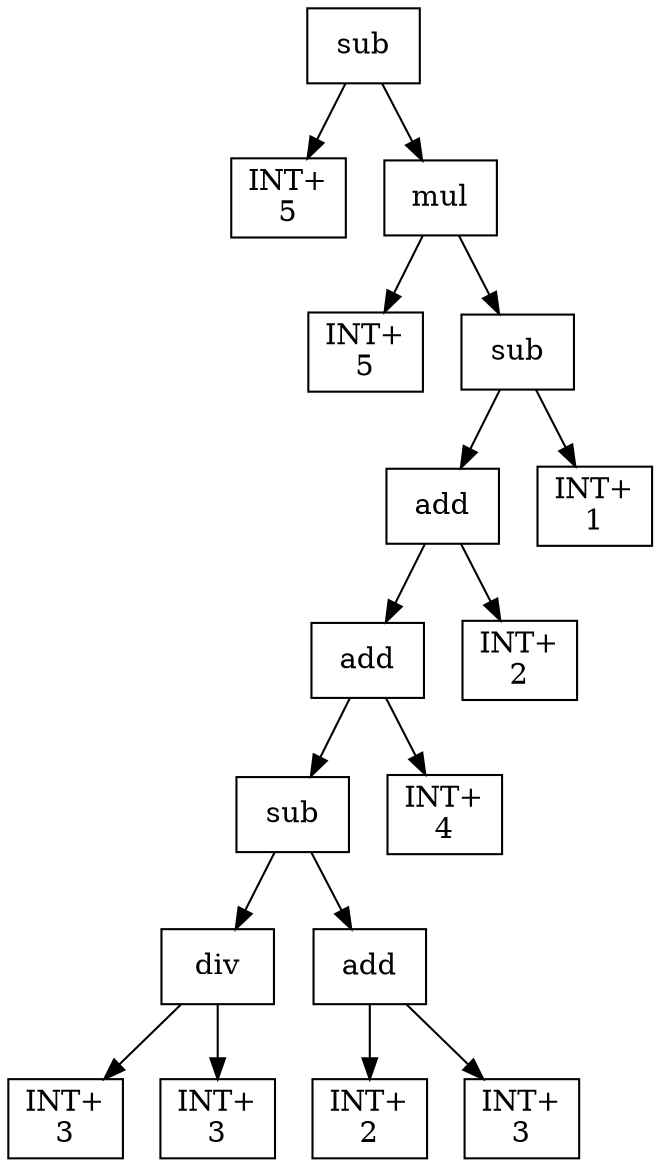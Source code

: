 digraph expr {
  node [shape=box];
  n1 [label="sub"];
  n2 [label="INT+\n5"];
  n3 [label="mul"];
  n4 [label="INT+\n5"];
  n5 [label="sub"];
  n6 [label="add"];
  n7 [label="add"];
  n8 [label="sub"];
  n9 [label="div"];
  n10 [label="INT+\n3"];
  n11 [label="INT+\n3"];
  n9 -> n10;
  n9 -> n11;
  n12 [label="add"];
  n13 [label="INT+\n2"];
  n14 [label="INT+\n3"];
  n12 -> n13;
  n12 -> n14;
  n8 -> n9;
  n8 -> n12;
  n15 [label="INT+\n4"];
  n7 -> n8;
  n7 -> n15;
  n16 [label="INT+\n2"];
  n6 -> n7;
  n6 -> n16;
  n17 [label="INT+\n1"];
  n5 -> n6;
  n5 -> n17;
  n3 -> n4;
  n3 -> n5;
  n1 -> n2;
  n1 -> n3;
}